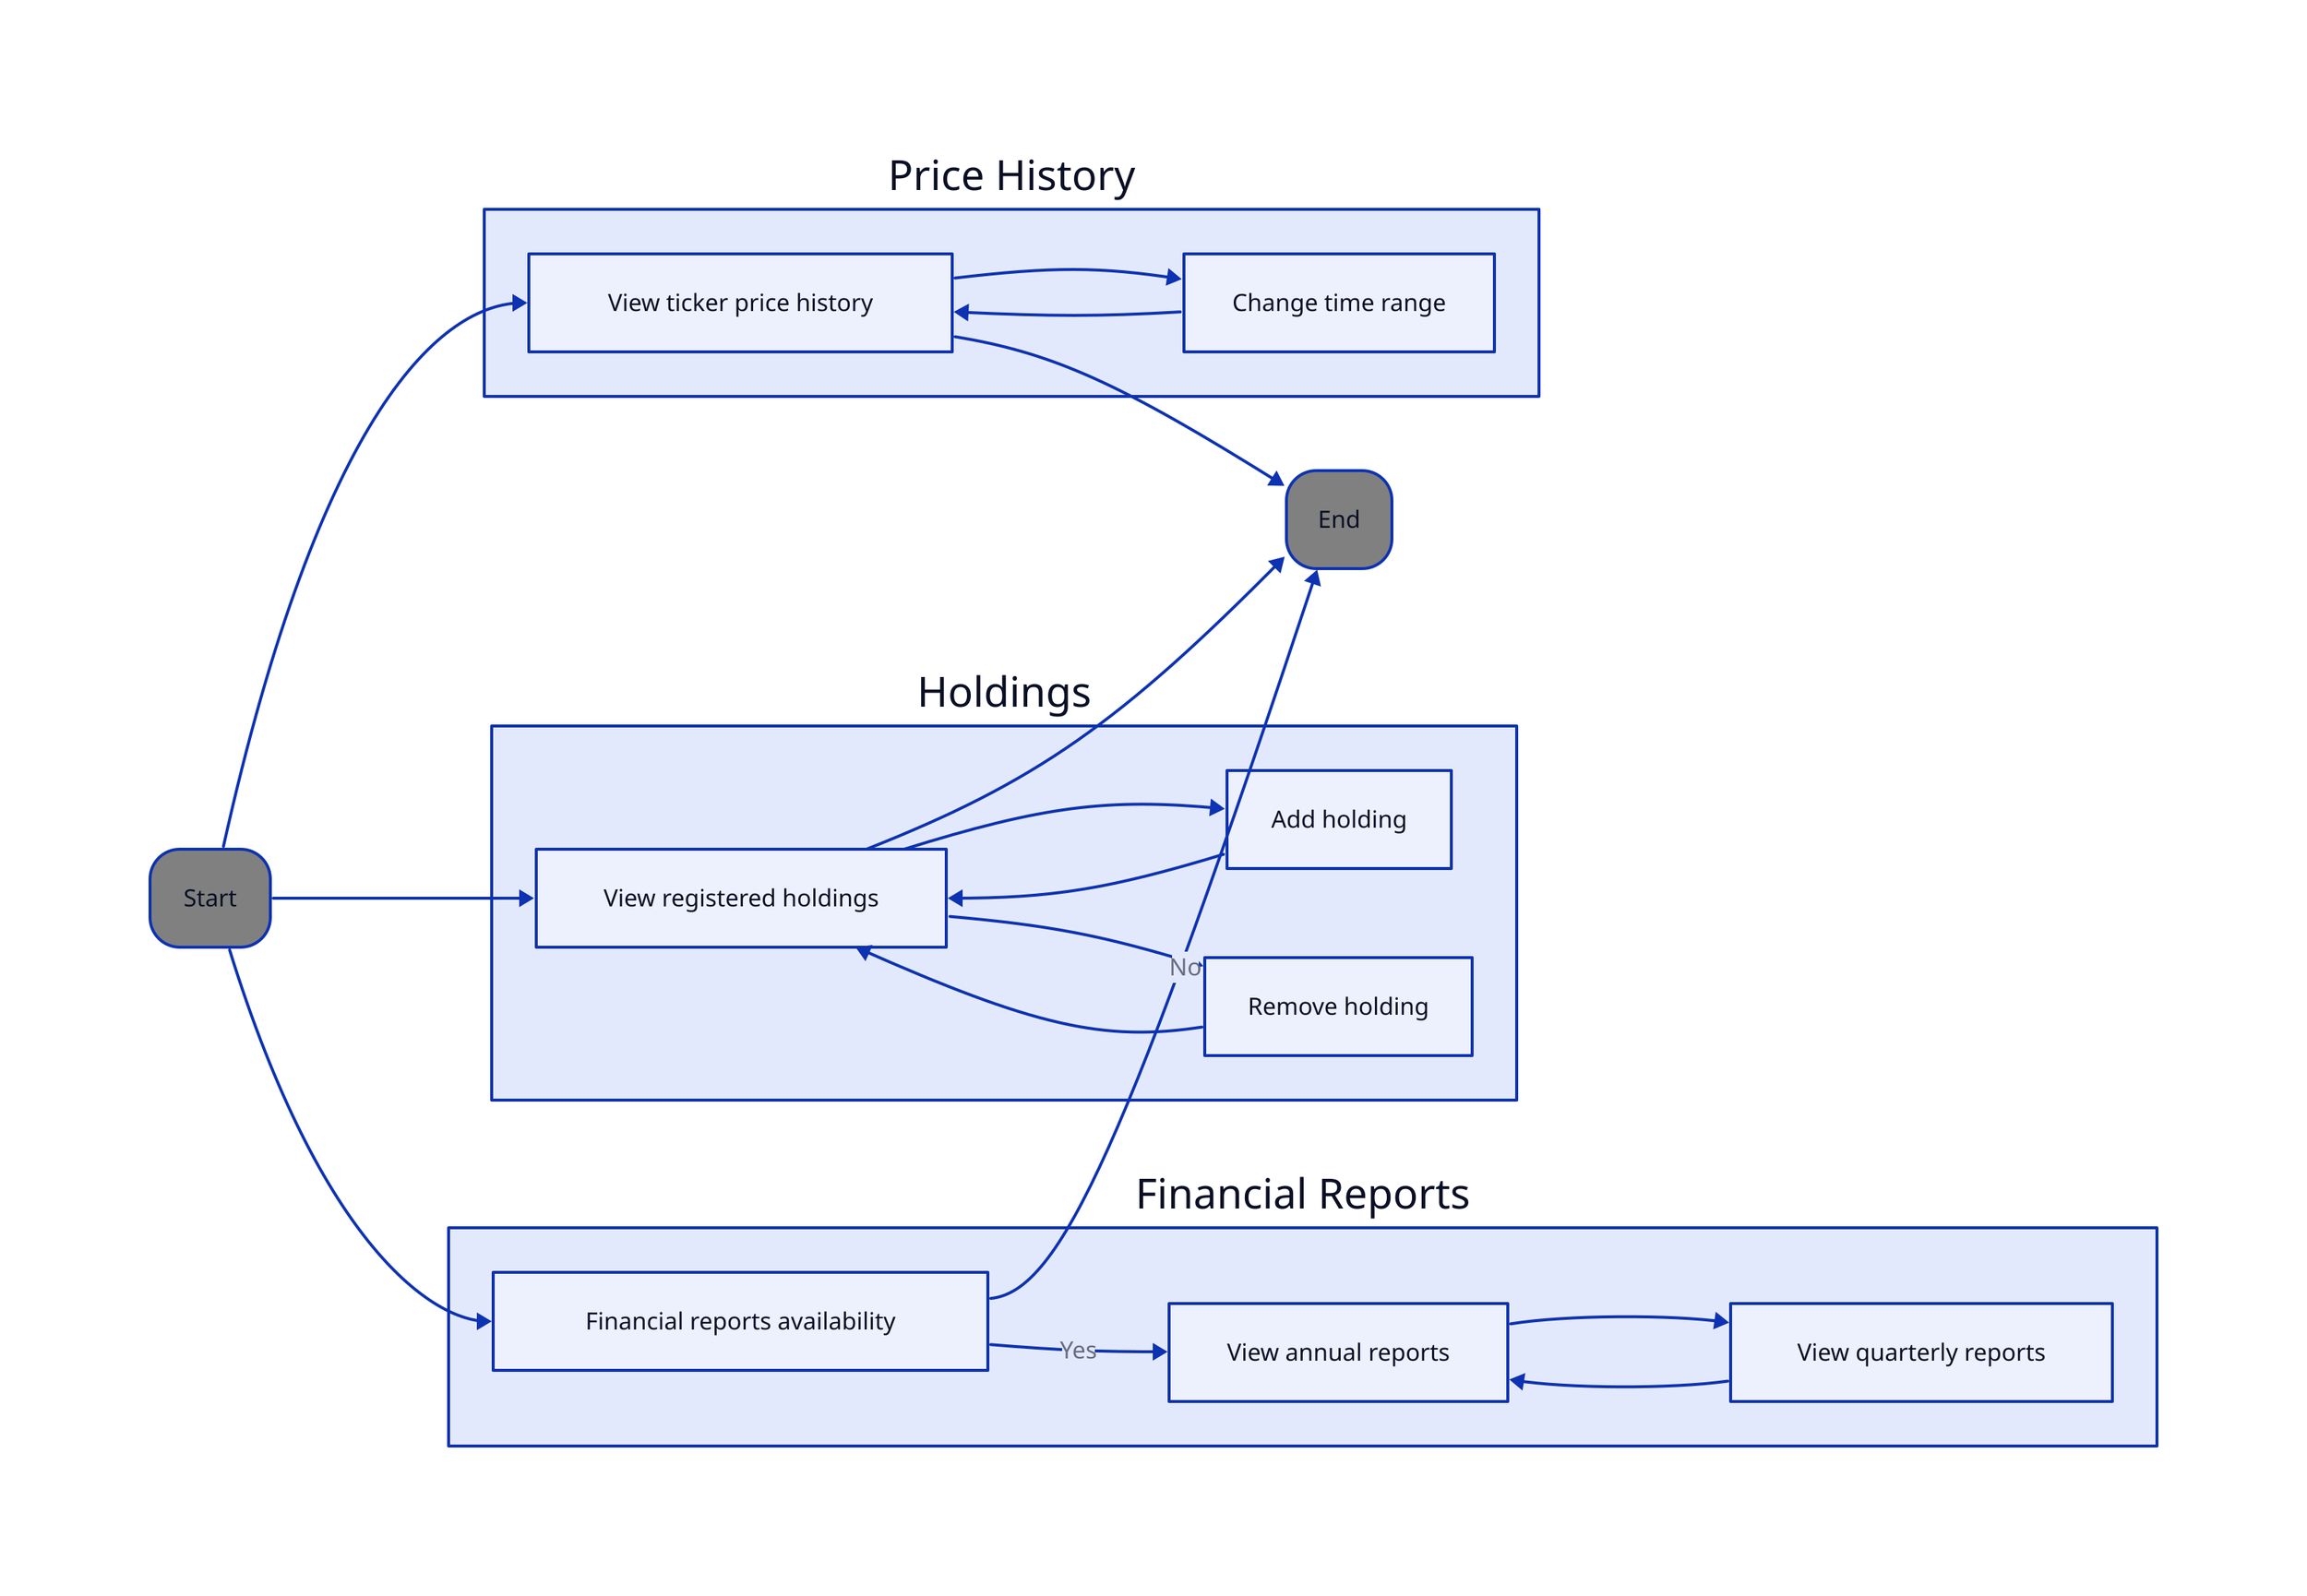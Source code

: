 direction: right

start: Start {
  shape: rectangle
  style: {
    border-radius: 20
    fill: grey
  }
}

price-history: Price History {
  n1: |md
    View ticker price history
  | {
    shape: rectangle
  }

  n2: |md
    Change time range
  | {
    shape: rectangle
  }

  n1 -> n2
  n2 -> n1
}

holdings: Holdings {
  n3: |md
    View registered holdings
  | {
    shape: rectangle
  }

  n4: |md
    Add holding
  | {
    shape: rectangle
  }

  n5: |md
    Remove holding
  | {
    shape: rectangle
  }

  n3 -> n4
  n3 -> n5
  n4 -> n3
  n5 -> n3
}

financial-reports: Financial Reports {
  d6: |md
    Financial reports availability
  | {
    shape: rectangle
  }

  n7: |md
    View annual reports
  | {
    shape: rectangle
  }

  n8: |md
    View quarterly reports
  | {
    shape: rectangle
  }

  d6 -> n7: Yes
  n7 -> n8
  n8 -> n7
}

end: End {
  shape: rectangle
  style: {
    border-radius: 20
    fill: grey
  }
}

start -> price-history.n1
price-history.n1 -> end
start -> holdings.n3
holdings.n3 -> end
start -> financial-reports.d6
financial-reports.d6 -> end: No
